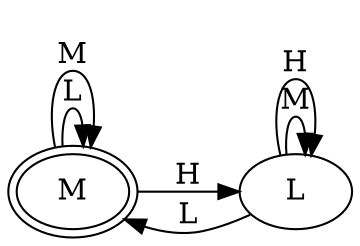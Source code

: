 digraph 26 {
rankdir = LR
0 [peripheries = 2]

0 [label = "M"]
0 -> 0 [label = "L"]
0 -> 0 [label = "M"]
0 -> 1 [label = "H"]

1 [label = "L"]
1 -> 0 [label = "L"]
1 -> 1 [label = "M"]
1 -> 1 [label = "H"]

}
